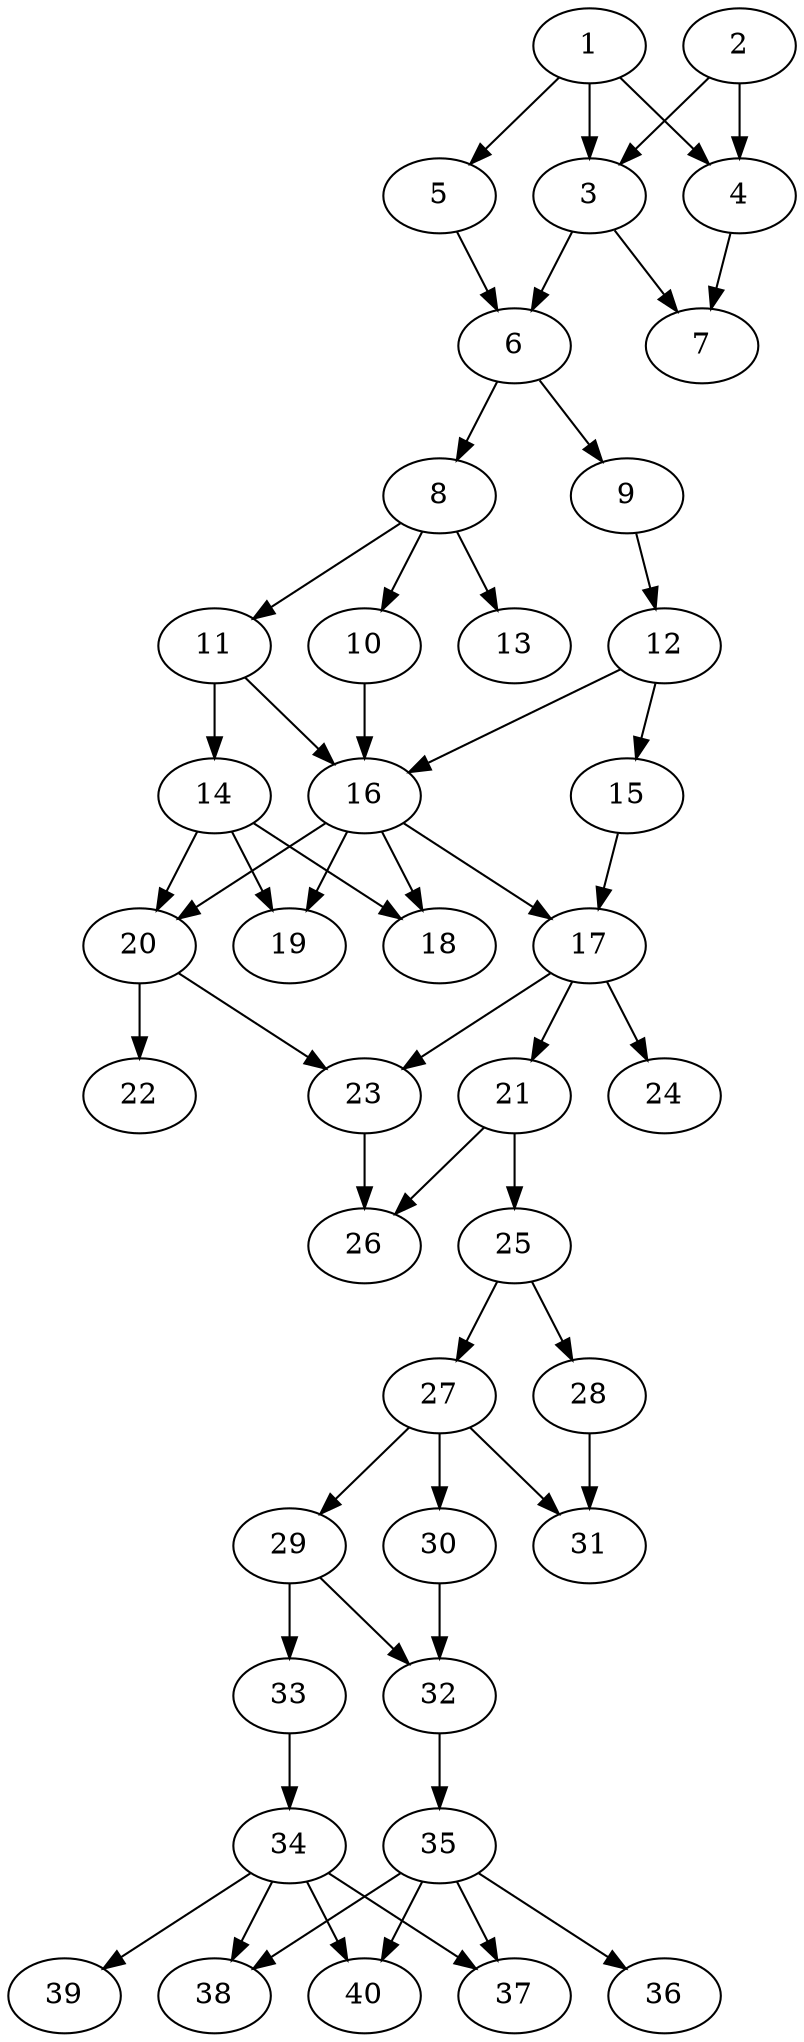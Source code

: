 // DAG automatically generated by daggen at Tue Aug  6 16:28:35 2019
// ./daggen --dot -n 40 --ccr 0.5 --fat 0.4 --regular 0.5 --density 0.6 --mindata 5242880 --maxdata 52428800 
digraph G {
  1 [size="19290112", alpha="0.04", expect_size="9645056"] 
  1 -> 3 [size ="9645056"]
  1 -> 4 [size ="9645056"]
  1 -> 5 [size ="9645056"]
  2 [size="94392320", alpha="0.08", expect_size="47196160"] 
  2 -> 3 [size ="47196160"]
  2 -> 4 [size ="47196160"]
  3 [size="60741632", alpha="0.00", expect_size="30370816"] 
  3 -> 6 [size ="30370816"]
  3 -> 7 [size ="30370816"]
  4 [size="34027520", alpha="0.03", expect_size="17013760"] 
  4 -> 7 [size ="17013760"]
  5 [size="74504192", alpha="0.02", expect_size="37252096"] 
  5 -> 6 [size ="37252096"]
  6 [size="104376320", alpha="0.02", expect_size="52188160"] 
  6 -> 8 [size ="52188160"]
  6 -> 9 [size ="52188160"]
  7 [size="34625536", alpha="0.04", expect_size="17312768"] 
  8 [size="93603840", alpha="0.14", expect_size="46801920"] 
  8 -> 10 [size ="46801920"]
  8 -> 11 [size ="46801920"]
  8 -> 13 [size ="46801920"]
  9 [size="48812032", alpha="0.16", expect_size="24406016"] 
  9 -> 12 [size ="24406016"]
  10 [size="88928256", alpha="0.20", expect_size="44464128"] 
  10 -> 16 [size ="44464128"]
  11 [size="84549632", alpha="0.07", expect_size="42274816"] 
  11 -> 14 [size ="42274816"]
  11 -> 16 [size ="42274816"]
  12 [size="101249024", alpha="0.11", expect_size="50624512"] 
  12 -> 15 [size ="50624512"]
  12 -> 16 [size ="50624512"]
  13 [size="44861440", alpha="0.01", expect_size="22430720"] 
  14 [size="46039040", alpha="0.08", expect_size="23019520"] 
  14 -> 18 [size ="23019520"]
  14 -> 19 [size ="23019520"]
  14 -> 20 [size ="23019520"]
  15 [size="60542976", alpha="0.19", expect_size="30271488"] 
  15 -> 17 [size ="30271488"]
  16 [size="69703680", alpha="0.08", expect_size="34851840"] 
  16 -> 17 [size ="34851840"]
  16 -> 18 [size ="34851840"]
  16 -> 19 [size ="34851840"]
  16 -> 20 [size ="34851840"]
  17 [size="81197056", alpha="0.20", expect_size="40598528"] 
  17 -> 21 [size ="40598528"]
  17 -> 23 [size ="40598528"]
  17 -> 24 [size ="40598528"]
  18 [size="98969600", alpha="0.01", expect_size="49484800"] 
  19 [size="70752256", alpha="0.05", expect_size="35376128"] 
  20 [size="53678080", alpha="0.12", expect_size="26839040"] 
  20 -> 22 [size ="26839040"]
  20 -> 23 [size ="26839040"]
  21 [size="52244480", alpha="0.01", expect_size="26122240"] 
  21 -> 25 [size ="26122240"]
  21 -> 26 [size ="26122240"]
  22 [size="84207616", alpha="0.08", expect_size="42103808"] 
  23 [size="41226240", alpha="0.05", expect_size="20613120"] 
  23 -> 26 [size ="20613120"]
  24 [size="44046336", alpha="0.08", expect_size="22023168"] 
  25 [size="83658752", alpha="0.03", expect_size="41829376"] 
  25 -> 27 [size ="41829376"]
  25 -> 28 [size ="41829376"]
  26 [size="77107200", alpha="0.19", expect_size="38553600"] 
  27 [size="21657600", alpha="0.00", expect_size="10828800"] 
  27 -> 29 [size ="10828800"]
  27 -> 30 [size ="10828800"]
  27 -> 31 [size ="10828800"]
  28 [size="20043776", alpha="0.19", expect_size="10021888"] 
  28 -> 31 [size ="10021888"]
  29 [size="24487936", alpha="0.05", expect_size="12243968"] 
  29 -> 32 [size ="12243968"]
  29 -> 33 [size ="12243968"]
  30 [size="48928768", alpha="0.09", expect_size="24464384"] 
  30 -> 32 [size ="24464384"]
  31 [size="12271616", alpha="0.08", expect_size="6135808"] 
  32 [size="17698816", alpha="0.06", expect_size="8849408"] 
  32 -> 35 [size ="8849408"]
  33 [size="54743040", alpha="0.11", expect_size="27371520"] 
  33 -> 34 [size ="27371520"]
  34 [size="79288320", alpha="0.04", expect_size="39644160"] 
  34 -> 37 [size ="39644160"]
  34 -> 38 [size ="39644160"]
  34 -> 39 [size ="39644160"]
  34 -> 40 [size ="39644160"]
  35 [size="20504576", alpha="0.08", expect_size="10252288"] 
  35 -> 36 [size ="10252288"]
  35 -> 37 [size ="10252288"]
  35 -> 38 [size ="10252288"]
  35 -> 40 [size ="10252288"]
  36 [size="36786176", alpha="0.04", expect_size="18393088"] 
  37 [size="33277952", alpha="0.15", expect_size="16638976"] 
  38 [size="34121728", alpha="0.05", expect_size="17060864"] 
  39 [size="28063744", alpha="0.08", expect_size="14031872"] 
  40 [size="53434368", alpha="0.20", expect_size="26717184"] 
}
